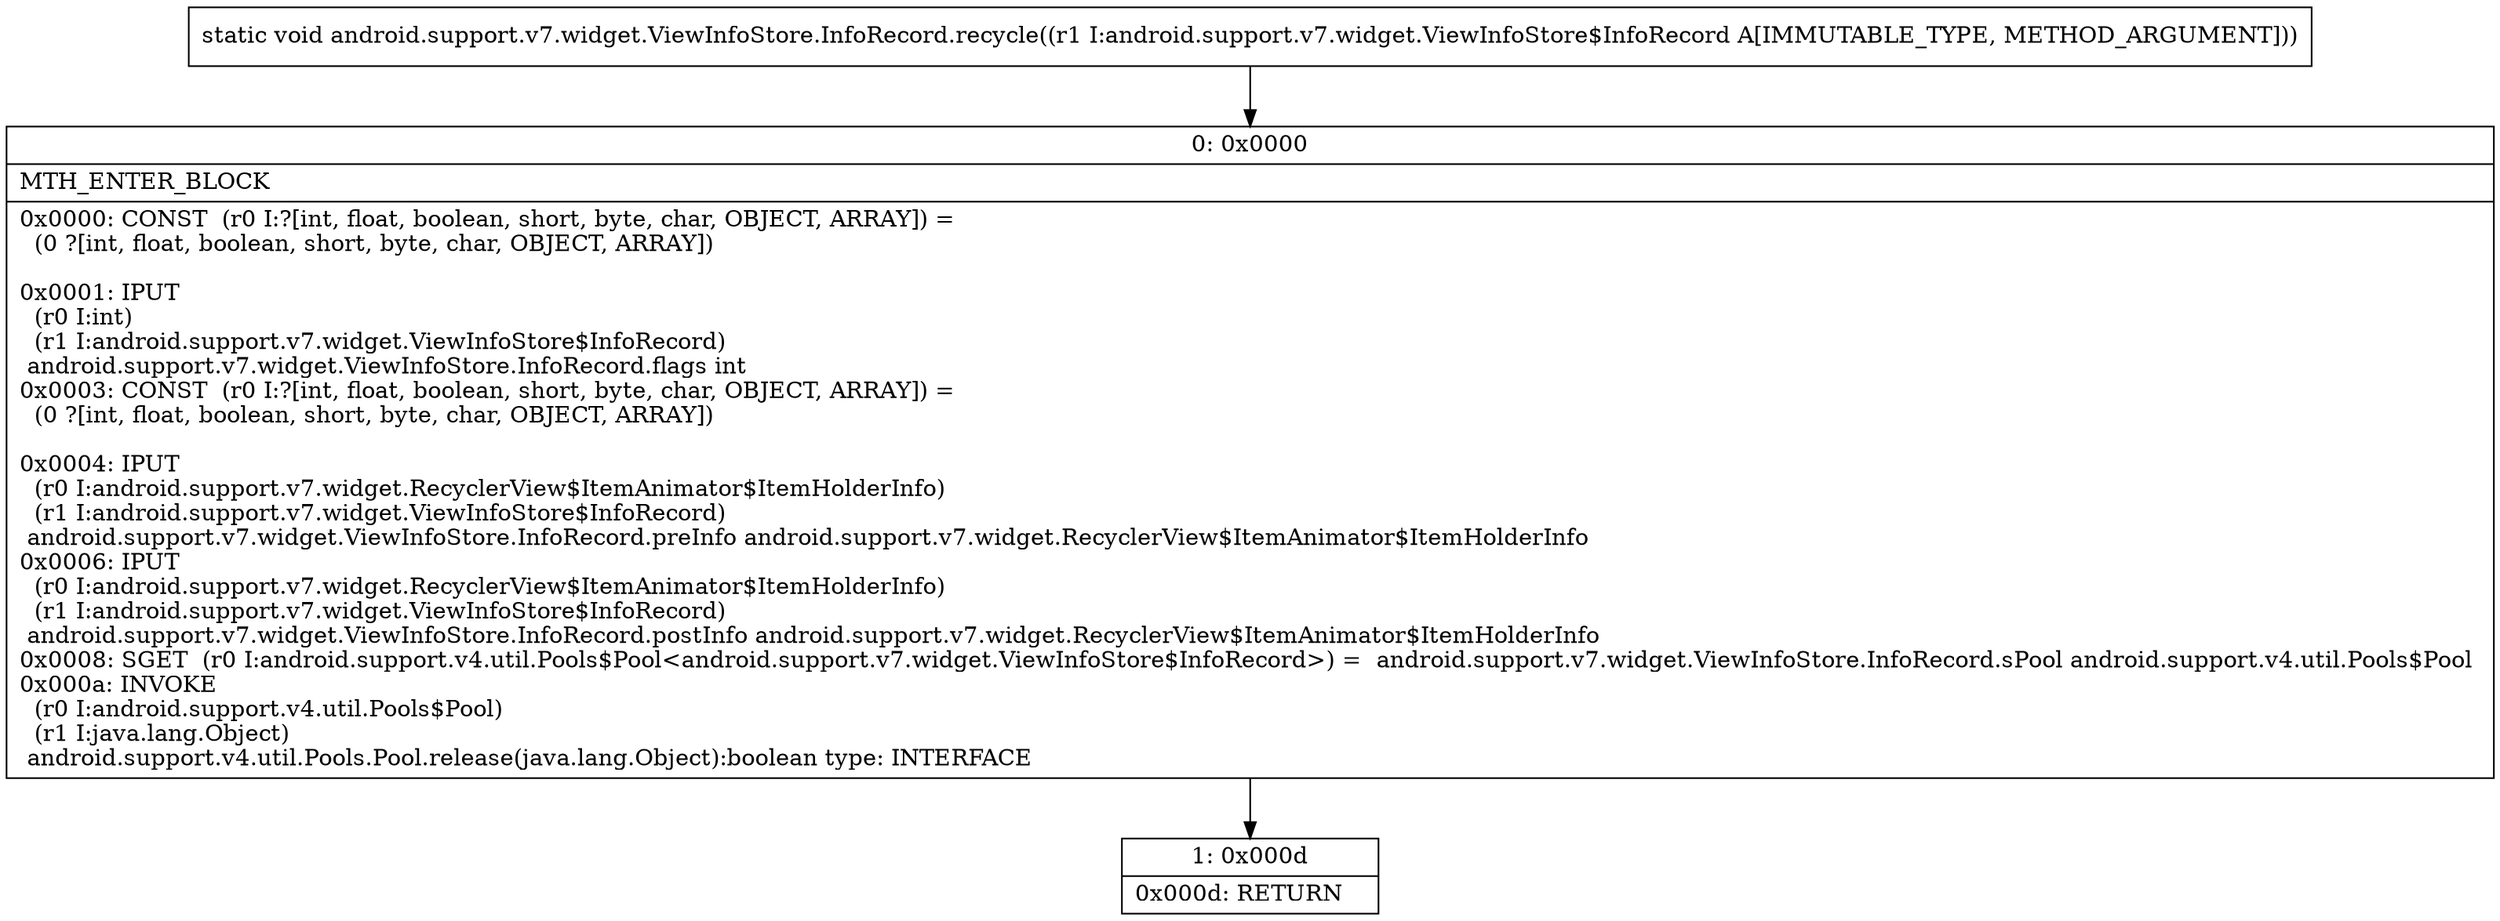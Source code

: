 digraph "CFG forandroid.support.v7.widget.ViewInfoStore.InfoRecord.recycle(Landroid\/support\/v7\/widget\/ViewInfoStore$InfoRecord;)V" {
Node_0 [shape=record,label="{0\:\ 0x0000|MTH_ENTER_BLOCK\l|0x0000: CONST  (r0 I:?[int, float, boolean, short, byte, char, OBJECT, ARRAY]) = \l  (0 ?[int, float, boolean, short, byte, char, OBJECT, ARRAY])\l \l0x0001: IPUT  \l  (r0 I:int)\l  (r1 I:android.support.v7.widget.ViewInfoStore$InfoRecord)\l android.support.v7.widget.ViewInfoStore.InfoRecord.flags int \l0x0003: CONST  (r0 I:?[int, float, boolean, short, byte, char, OBJECT, ARRAY]) = \l  (0 ?[int, float, boolean, short, byte, char, OBJECT, ARRAY])\l \l0x0004: IPUT  \l  (r0 I:android.support.v7.widget.RecyclerView$ItemAnimator$ItemHolderInfo)\l  (r1 I:android.support.v7.widget.ViewInfoStore$InfoRecord)\l android.support.v7.widget.ViewInfoStore.InfoRecord.preInfo android.support.v7.widget.RecyclerView$ItemAnimator$ItemHolderInfo \l0x0006: IPUT  \l  (r0 I:android.support.v7.widget.RecyclerView$ItemAnimator$ItemHolderInfo)\l  (r1 I:android.support.v7.widget.ViewInfoStore$InfoRecord)\l android.support.v7.widget.ViewInfoStore.InfoRecord.postInfo android.support.v7.widget.RecyclerView$ItemAnimator$ItemHolderInfo \l0x0008: SGET  (r0 I:android.support.v4.util.Pools$Pool\<android.support.v7.widget.ViewInfoStore$InfoRecord\>) =  android.support.v7.widget.ViewInfoStore.InfoRecord.sPool android.support.v4.util.Pools$Pool \l0x000a: INVOKE  \l  (r0 I:android.support.v4.util.Pools$Pool)\l  (r1 I:java.lang.Object)\l android.support.v4.util.Pools.Pool.release(java.lang.Object):boolean type: INTERFACE \l}"];
Node_1 [shape=record,label="{1\:\ 0x000d|0x000d: RETURN   \l}"];
MethodNode[shape=record,label="{static void android.support.v7.widget.ViewInfoStore.InfoRecord.recycle((r1 I:android.support.v7.widget.ViewInfoStore$InfoRecord A[IMMUTABLE_TYPE, METHOD_ARGUMENT])) }"];
MethodNode -> Node_0;
Node_0 -> Node_1;
}

